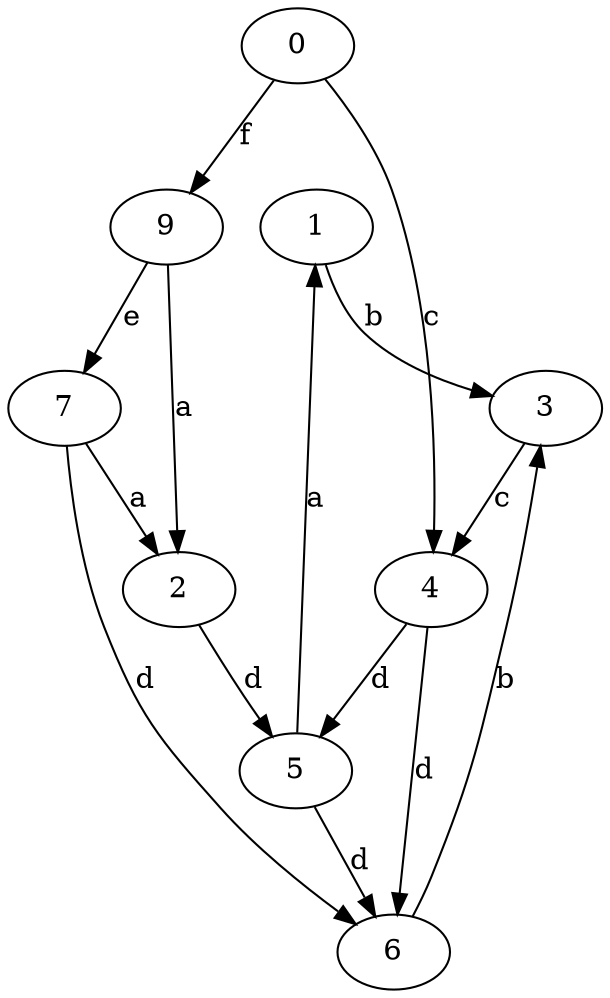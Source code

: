 strict digraph  {
1;
2;
3;
4;
5;
0;
6;
7;
9;
1 -> 3  [label=b];
2 -> 5  [label=d];
3 -> 4  [label=c];
4 -> 5  [label=d];
4 -> 6  [label=d];
5 -> 1  [label=a];
5 -> 6  [label=d];
0 -> 4  [label=c];
0 -> 9  [label=f];
6 -> 3  [label=b];
7 -> 2  [label=a];
7 -> 6  [label=d];
9 -> 2  [label=a];
9 -> 7  [label=e];
}
